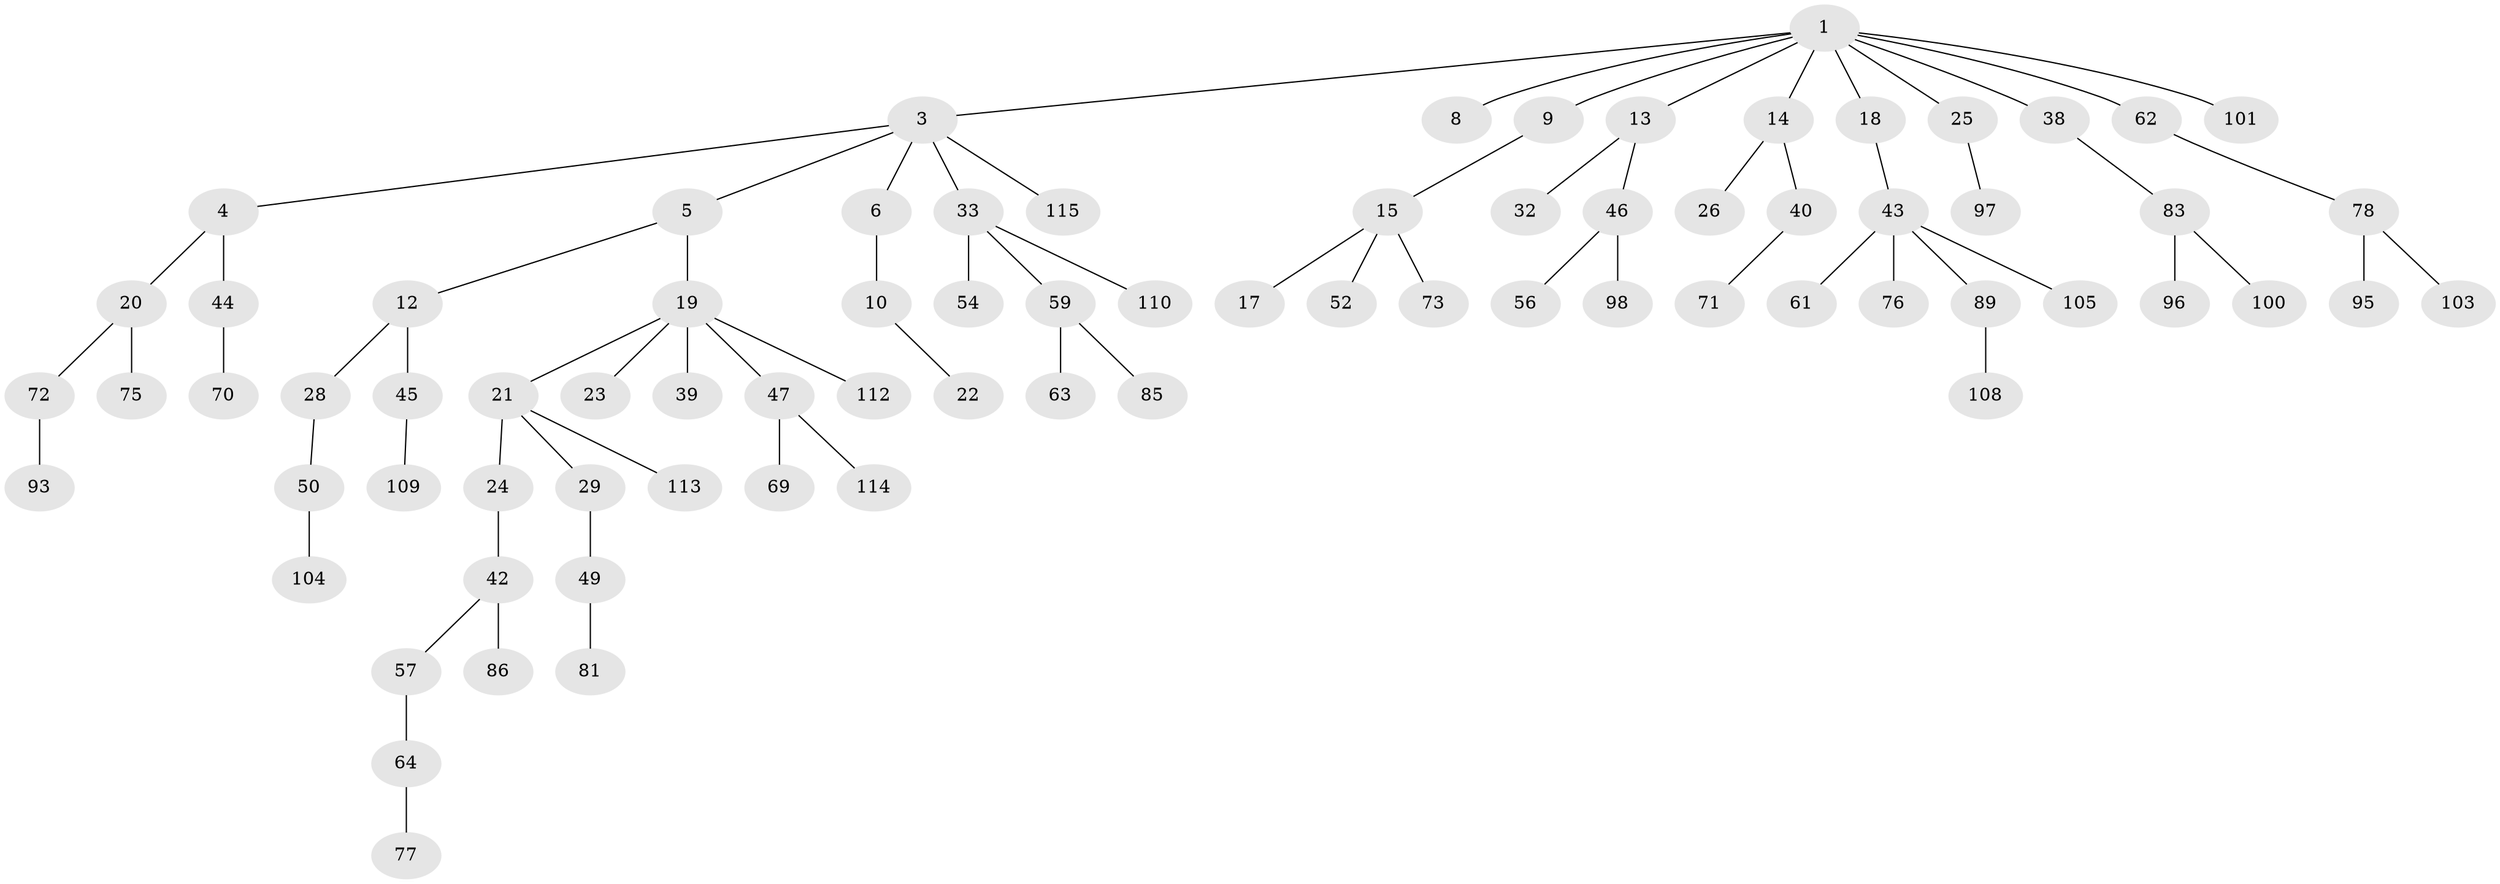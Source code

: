 // original degree distribution, {8: 0.008695652173913044, 4: 0.05217391304347826, 7: 0.008695652173913044, 3: 0.1391304347826087, 2: 0.3217391304347826, 1: 0.4434782608695652, 6: 0.008695652173913044, 5: 0.017391304347826087}
// Generated by graph-tools (version 1.1) at 2025/42/03/06/25 10:42:04]
// undirected, 77 vertices, 76 edges
graph export_dot {
graph [start="1"]
  node [color=gray90,style=filled];
  1 [super="+2"];
  3 [super="+84"];
  4 [super="+11"];
  5 [super="+7"];
  6 [super="+60"];
  8;
  9 [super="+30"];
  10 [super="+68"];
  12 [super="+55"];
  13;
  14 [super="+16"];
  15 [super="+48"];
  17 [super="+36"];
  18;
  19 [super="+27"];
  20;
  21 [super="+58"];
  22;
  23;
  24 [super="+34"];
  25 [super="+31"];
  26 [super="+41"];
  28;
  29 [super="+35"];
  32 [super="+37"];
  33 [super="+99"];
  38 [super="+65"];
  39;
  40 [super="+67"];
  42 [super="+51"];
  43 [super="+74"];
  44;
  45;
  46 [super="+82"];
  47 [super="+53"];
  49;
  50 [super="+88"];
  52;
  54;
  56;
  57;
  59 [super="+66"];
  61 [super="+107"];
  62;
  63;
  64;
  69 [super="+79"];
  70 [super="+80"];
  71;
  72 [super="+87"];
  73;
  75 [super="+92"];
  76 [super="+94"];
  77;
  78 [super="+91"];
  81 [super="+106"];
  83 [super="+90"];
  85 [super="+102"];
  86;
  89;
  93;
  95;
  96;
  97;
  98;
  100;
  101 [super="+111"];
  103;
  104;
  105;
  108;
  109;
  110;
  112;
  113;
  114;
  115;
  1 -- 3;
  1 -- 8;
  1 -- 9;
  1 -- 13;
  1 -- 14;
  1 -- 18;
  1 -- 38;
  1 -- 62;
  1 -- 101;
  1 -- 25;
  3 -- 4;
  3 -- 5;
  3 -- 6;
  3 -- 33;
  3 -- 115;
  4 -- 44;
  4 -- 20;
  5 -- 19;
  5 -- 12;
  6 -- 10;
  9 -- 15;
  10 -- 22;
  12 -- 28;
  12 -- 45;
  13 -- 32;
  13 -- 46;
  14 -- 40;
  14 -- 26;
  15 -- 17;
  15 -- 52;
  15 -- 73;
  18 -- 43;
  19 -- 21;
  19 -- 23;
  19 -- 39;
  19 -- 112;
  19 -- 47;
  20 -- 72;
  20 -- 75;
  21 -- 24;
  21 -- 29;
  21 -- 113;
  24 -- 42;
  25 -- 97;
  28 -- 50;
  29 -- 49;
  33 -- 54;
  33 -- 59;
  33 -- 110;
  38 -- 83;
  40 -- 71;
  42 -- 57;
  42 -- 86;
  43 -- 61;
  43 -- 76;
  43 -- 89;
  43 -- 105;
  44 -- 70;
  45 -- 109;
  46 -- 56;
  46 -- 98;
  47 -- 69;
  47 -- 114;
  49 -- 81;
  50 -- 104;
  57 -- 64;
  59 -- 63;
  59 -- 85;
  62 -- 78;
  64 -- 77;
  72 -- 93;
  78 -- 95;
  78 -- 103;
  83 -- 96;
  83 -- 100;
  89 -- 108;
}
